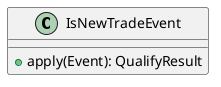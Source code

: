 @startuml

    class IsNewTradeEvent [[IsNewTradeEvent.html]] {
        +apply(Event): QualifyResult
    }

@enduml
